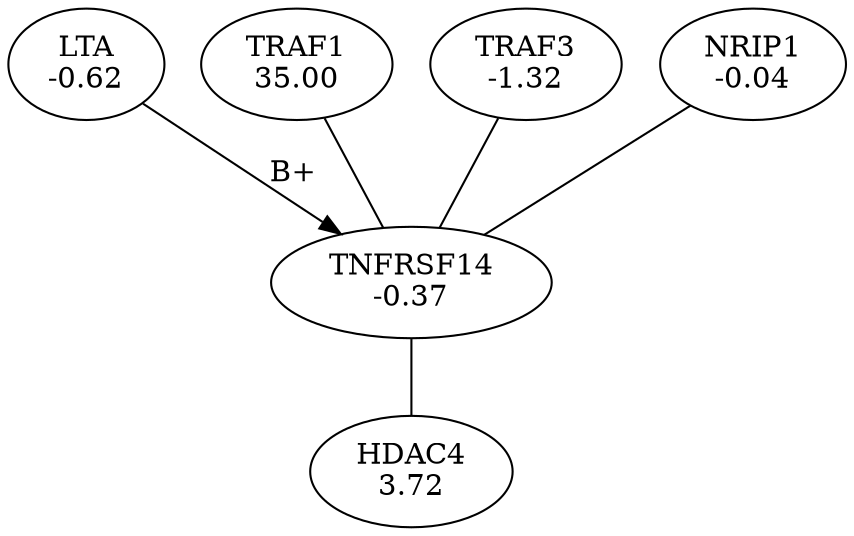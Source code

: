 digraph G {
overlap = scale ;
8484 [label = "TNFRSF14\n-0.37" ] ; 
6820 [label = "LTA\n-0.62" ] ; 
10153 [label = "TRAF1\n35.00" ] ; 
7756 [label = "TRAF3\n-1.32" ] ; 
10208 [label = "NRIP1\n-0.04" ] ; 
7193 [label = "HDAC4\n3.72" ] ; 
10208 -> 8484 [arrowhead = "none" ]
10153 -> 8484 [arrowhead = "none" ]
6820 -> 8484 [label = "B+" ]
7756 -> 8484 [arrowhead = "none" ]
8484 -> 7193 [arrowhead = "none" ]
}
